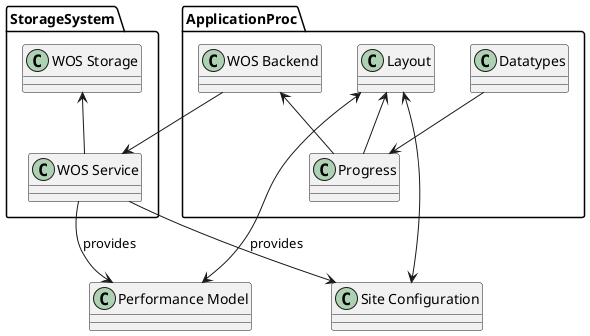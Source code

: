 @startuml

package StorageSystem {
	class “WOS Storage” as wosstorage
	class “WOS Service” as woss
}


package ApplicationProc {
	class Datatypes
	class Progress
	class Layout
	class “WOS Backend" as Backend
}

class "Performance Model" as Performance
class "Site Configuration" as SiteConfig


wosstorage <-- woss




woss --> Performance: provides
woss --> SiteConfig: provides


Backend --> woss

Backend <-- Progress

Datatypes --> Progress

Layout <--> Performance


Layout <--> SiteConfig
Layout <-- Progress




@enduml
